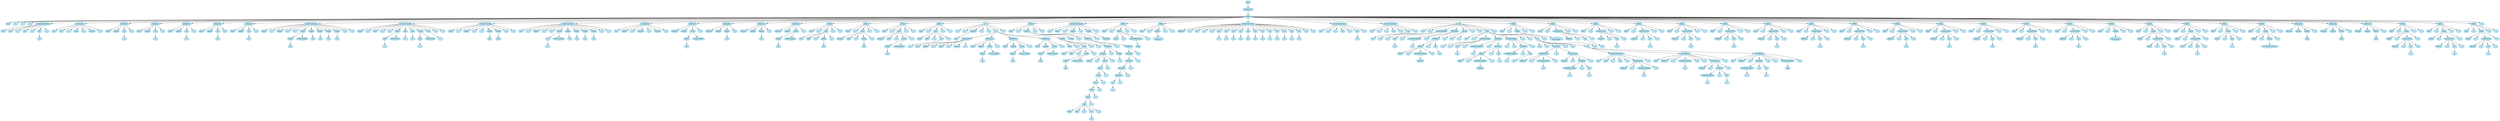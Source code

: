 digraph arbolAST{
node [shape=oval, style=filled, color=lightblue2, fontname=Helvetica, fontsize=10];
edge [fontname=Helvetica, fontsize=10];
n0[label="INICIO"];
n1[label="INSTRUCCIONES"];
n0 -> n1;
n2[label="METODO"];
n1 -> n2;
n3[label="main"];
n2 -> n3;
n4[label="("];
n2 -> n4;
n5[label=")"];
n2 -> n5;
n6[label="{"];
n2 -> n6;
n7[label="DECLARACION_VARIABLES"];
n2 -> n7;
n8[label="const"];
n7 -> n8;
n9[label="num"];
n7 -> n9;
n10[label=":"];
n7 -> n10;
n11[label="INT"];
n7 -> n11;
n12[label="="];
n7 -> n12;
n13[label="INT"];
n7 -> n13;
n14[label="0"];
n13 -> n14;
n15[label=";"];
n7 -> n15;
n16[label="DECLARA_LISTA"];
n2 -> n16;
n17[label="List<"];
n16 -> n17;
n18[label="INT"];
n16 -> n18;
n19[label=">"];
n16 -> n19;
n20[label="milista"];
n16 -> n20;
n21[label="="];
n16 -> n21;
n22[label="new List()"];
n16 -> n22;
n23[label=";"];
n16 -> n23;
n24[label="APPEND_LISTA"];
n2 -> n24;
n25[label="milista"];
n24 -> n25;
n26[label=".append("];
n24 -> n26;
n27[label="INT"];
n24 -> n27;
n28[label="1"];
n27 -> n28;
n29[label=");"];
n24 -> n29;
n30[label="APPEND_LISTA"];
n2 -> n30;
n31[label="milista"];
n30 -> n31;
n32[label=".append("];
n30 -> n32;
n33[label="INT"];
n30 -> n33;
n34[label="2"];
n33 -> n34;
n35[label=");"];
n30 -> n35;
n36[label="APPEND_LISTA"];
n2 -> n36;
n37[label="milista"];
n36 -> n37;
n38[label=".append("];
n36 -> n38;
n39[label="INT"];
n36 -> n39;
n40[label="1"];
n39 -> n40;
n41[label=");"];
n36 -> n41;
n42[label="APPEND_LISTA"];
n2 -> n42;
n43[label="milista"];
n42 -> n43;
n44[label=".append("];
n42 -> n44;
n45[label="INT"];
n42 -> n45;
n46[label="5"];
n45 -> n46;
n47[label=");"];
n42 -> n47;
n48[label="APPEND_LISTA"];
n2 -> n48;
n49[label="milista"];
n48 -> n49;
n50[label=".append("];
n48 -> n50;
n51[label="INT"];
n48 -> n51;
n52[label="4"];
n51 -> n52;
n53[label=");"];
n48 -> n53;
n54[label="Declaracion de Arreglos"];
n2 -> n54;
n55[label="vector3"];
n54 -> n55;
n56[label=":"];
n54 -> n56;
n57[label="DOUBLE"];
n54 -> n57;
n58[label="="];
n54 -> n58;
n59[label="["];
n54 -> n59;
n60[label="CASTEO"];
n54 -> n60;
n61[label="DOUBLE"];
n60 -> n61;
n62[label="1.0"];
n61 -> n62;
n63[label="CASTEO A DOUBLE"];
n60 -> n63;
n64[label="DOUBLE"];
n54 -> n64;
n65[label="2.0"];
n64 -> n65;
n66[label="DOUBLE"];
n54 -> n66;
n67[label="3.4"];
n66 -> n67;
n68[label="DOUBLE"];
n54 -> n68;
n69[label="4.5"];
n68 -> n69;
n70[label="DOUBLE"];
n54 -> n70;
n71[label="5.2"];
n70 -> n71;
n72[label="]"];
n54 -> n72;
n73[label=";"];
n54 -> n73;
n74[label="Declaracion de Arreglos"];
n2 -> n74;
n75[label="vector4"];
n74 -> n75;
n76[label=":"];
n74 -> n76;
n77[label="CHAR"];
n74 -> n77;
n78[label="="];
n74 -> n78;
n79[label="["];
n74 -> n79;
n80[label="CASTEO"];
n74 -> n80;
n81[label="CHAR"];
n80 -> n81;
n82[label="a"];
n81 -> n82;
n83[label="CASTEO A CHAR"];
n80 -> n83;
n84[label="CHAR"];
n74 -> n84;
n85[label="2"];
n84 -> n85;
n86[label="CHAR"];
n74 -> n86;
n87[label="b"];
n86 -> n87;
n88[label="CASTEO"];
n74 -> n88;
n89[label="CHAR"];
n88 -> n89;
n90[label="
"];
n89 -> n90;
n91[label="CASTEO A CHAR"];
n88 -> n91;
n92[label="CHAR"];
n74 -> n92;
n93[label="\n"];
n92 -> n93;
n94[label="]"];
n74 -> n94;
n95[label=";"];
n74 -> n95;
n96[label="Declaracion de Arreglos"];
n2 -> n96;
n97[label="vector1"];
n96 -> n97;
n98[label=":"];
n96 -> n98;
n99[label="CADENA"];
n96 -> n99;
n100[label="="];
n96 -> n100;
n101[label="["];
n96 -> n101;
n102[label="CADENA"];
n96 -> n102;
n103[label="Hola"];
n102 -> n103;
n104[label="CADENA"];
n96 -> n104;
n105[label="Mundo"];
n104 -> n105;
n106[label="]"];
n96 -> n106;
n107[label=";"];
n96 -> n107;
n108[label="Declaracion de Arreglos"];
n2 -> n108;
n109[label="num"];
n108 -> n109;
n110[label=":"];
n108 -> n110;
n111[label="DOUBLE"];
n108 -> n111;
n112[label="="];
n108 -> n112;
n113[label="["];
n108 -> n113;
n114[label="CASTEO"];
n108 -> n114;
n115[label="INT"];
n114 -> n115;
n116[label="1"];
n115 -> n116;
n117[label="CASTEO A DOUBLE"];
n114 -> n117;
n118[label="DOUBLE"];
n108 -> n118;
n119[label="2.0"];
n118 -> n119;
n120[label="DOUBLE"];
n108 -> n120;
n121[label="3.5"];
n120 -> n121;
n122[label="DOUBLE"];
n108 -> n122;
n123[label="4.5"];
n122 -> n123;
n124[label="DOUBLE"];
n108 -> n124;
n125[label="5.2"];
n124 -> n125;
n126[label="]"];
n108 -> n126;
n127[label=";"];
n108 -> n127;
n128[label="DECLARA_LISTA"];
n2 -> n128;
n129[label="List<"];
n128 -> n129;
n130[label="DOUBLE"];
n128 -> n130;
n131[label=">"];
n128 -> n131;
n132[label="decimales"];
n128 -> n132;
n133[label="="];
n128 -> n133;
n134[label="new List()"];
n128 -> n134;
n135[label=";"];
n128 -> n135;
n136[label="APPEND_LISTA"];
n2 -> n136;
n137[label="decimales"];
n136 -> n137;
n138[label=".append("];
n136 -> n138;
n139[label="CASTEO"];
n136 -> n139;
n140[label="DOUBLE"];
n139 -> n140;
n141[label="1.0"];
n140 -> n141;
n142[label="CASTEO A DOUBLE"];
n139 -> n142;
n143[label=");"];
n136 -> n143;
n144[label="APPEND_LISTA"];
n2 -> n144;
n145[label="decimales"];
n144 -> n145;
n146[label=".append("];
n144 -> n146;
n147[label="DOUBLE"];
n144 -> n147;
n148[label="2.5"];
n147 -> n148;
n149[label=");"];
n144 -> n149;
n150[label="APPEND_LISTA"];
n2 -> n150;
n151[label="decimales"];
n150 -> n151;
n152[label=".append("];
n150 -> n152;
n153[label="DOUBLE"];
n150 -> n153;
n154[label="6.5"];
n153 -> n154;
n155[label=");"];
n150 -> n155;
n156[label="APPEND_LISTA"];
n2 -> n156;
n157[label="decimales"];
n156 -> n157;
n158[label=".append("];
n156 -> n158;
n159[label="CASTEO"];
n156 -> n159;
n160[label="DOUBLE"];
n159 -> n160;
n161[label="4.0"];
n160 -> n161;
n162[label="CASTEO A DOUBLE"];
n159 -> n162;
n163[label=");"];
n156 -> n163;
n164[label="PRINTLN"];
n2 -> n164;
n165[label="Println"];
n164 -> n165;
n166[label="("];
n164 -> n166;
n167[label="FIND"];
n164 -> n167;
n168[label="num"];
n167 -> n168;
n169[label=".FIND"];
n167 -> n169;
n170[label="("];
n167 -> n170;
n171[label="DOUBLE"];
n167 -> n171;
n172[label="1.6"];
n171 -> n172;
n173[label=")"];
n167 -> n173;
n174[label=")"];
n164 -> n174;
n175[label=";"];
n164 -> n175;
n176[label="PRINTLN"];
n2 -> n176;
n177[label="Println"];
n176 -> n177;
n178[label="("];
n176 -> n178;
n179[label="FIND"];
n176 -> n179;
n180[label="decimales"];
n179 -> n180;
n181[label=".FIND"];
n179 -> n181;
n182[label="("];
n179 -> n182;
n183[label="DOUBLE"];
n179 -> n183;
n184[label="6.5"];
n183 -> n184;
n185[label=")"];
n179 -> n185;
n186[label=")"];
n176 -> n186;
n187[label=";"];
n176 -> n187;
n188[label="PRINTLN"];
n2 -> n188;
n189[label="Println"];
n188 -> n189;
n190[label="("];
n188 -> n190;
n191[label="FIND"];
n188 -> n191;
n192[label="decimales"];
n191 -> n192;
n193[label=".FIND"];
n191 -> n193;
n194[label="("];
n191 -> n194;
n195[label="CASTEO"];
n191 -> n195;
n196[label="DOUBLE"];
n195 -> n196;
n197[label="4.0"];
n196 -> n197;
n198[label="CASTEO A DOUBLE"];
n195 -> n198;
n199[label=")"];
n191 -> n199;
n200[label=")"];
n188 -> n200;
n201[label=";"];
n188 -> n201;
n202[label="PRINTLN"];
n2 -> n202;
n203[label="Println"];
n202 -> n203;
n204[label="("];
n202 -> n204;
n205[label="FIND"];
n202 -> n205;
n206[label="milista"];
n205 -> n206;
n207[label=".FIND"];
n205 -> n207;
n208[label="("];
n205 -> n208;
n209[label="INT"];
n205 -> n209;
n210[label="5"];
n209 -> n210;
n211[label=")"];
n205 -> n211;
n212[label=")"];
n202 -> n212;
n213[label=";"];
n202 -> n213;
n214[label="IF"];
n2 -> n214;
n215[label="if"];
n214 -> n215;
n216[label="("];
n214 -> n216;
n217[label="BOOLEAN"];
n214 -> n217;
n218[label="true"];
n217 -> n218;
n219[label=")"];
n214 -> n219;
n220[label="{"];
n214 -> n220;
n221[label="IF"];
n214 -> n221;
n222[label="DECLARA_LISTA"];
n221 -> n222;
n223[label="List<"];
n222 -> n223;
n224[label="DOUBLE"];
n222 -> n224;
n225[label=">"];
n222 -> n225;
n226[label="milista"];
n222 -> n226;
n227[label="="];
n222 -> n227;
n228[label="new List()"];
n222 -> n228;
n229[label=";"];
n222 -> n229;
n230[label="APPEND_LISTA"];
n221 -> n230;
n231[label="milista"];
n230 -> n231;
n232[label=".append("];
n230 -> n232;
n233[label="CASTEO"];
n230 -> n233;
n234[label="DOUBLE"];
n233 -> n234;
n235[label="1.0"];
n234 -> n235;
n236[label="CASTEO A DOUBLE"];
n233 -> n236;
n237[label=");"];
n230 -> n237;
n238[label="APPEND_LISTA"];
n221 -> n238;
n239[label="milista"];
n238 -> n239;
n240[label=".append("];
n238 -> n240;
n241[label="CASTEO"];
n238 -> n241;
n242[label="DOUBLE"];
n241 -> n242;
n243[label="2.0"];
n242 -> n243;
n244[label="CASTEO A DOUBLE"];
n241 -> n244;
n245[label=");"];
n238 -> n245;
n246[label="APPEND_LISTA"];
n221 -> n246;
n247[label="milista"];
n246 -> n247;
n248[label=".append("];
n246 -> n248;
n249[label="CASTEO"];
n246 -> n249;
n250[label="DOUBLE"];
n249 -> n250;
n251[label="10.0"];
n250 -> n251;
n252[label="CASTEO A DOUBLE"];
n249 -> n252;
n253[label=");"];
n246 -> n253;
n254[label="PRINTLN"];
n221 -> n254;
n255[label="Println"];
n254 -> n255;
n256[label="("];
n254 -> n256;
n257[label="FIND"];
n254 -> n257;
n258[label="milista"];
n257 -> n258;
n259[label=".FIND"];
n257 -> n259;
n260[label="("];
n257 -> n260;
n261[label="CASTEO"];
n257 -> n261;
n262[label="DOUBLE"];
n261 -> n262;
n263[label="92.0"];
n262 -> n263;
n264[label="CASTEO A DOUBLE"];
n261 -> n264;
n265[label=")"];
n257 -> n265;
n266[label=")"];
n254 -> n266;
n267[label=";"];
n254 -> n267;
n268[label="}"];
n214 -> n268;
n269[label="PRINTLN"];
n2 -> n269;
n270[label="Println"];
n269 -> n270;
n271[label="("];
n269 -> n271;
n272[label="TOSTRING"];
n269 -> n272;
n273[label=".toString"];
n272 -> n273;
n274[label="("];
n272 -> n274;
n275[label="ARITMETICA"];
n272 -> n275;
n276[label="ARITMETICA"];
n275 -> n276;
n277[label="TOSTRING"];
n276 -> n277;
n278[label=".toString"];
n277 -> n278;
n279[label="("];
n277 -> n279;
n280[label="LOGICO"];
n277 -> n280;
n281[label="LOGICO"];
n280 -> n281;
n282[label="LOGICO"];
n281 -> n282;
n283[label="LOGICO"];
n282 -> n283;
n284[label="LOGICO"];
n283 -> n284;
n285[label="LOGICO"];
n284 -> n285;
n286[label="FIND"];
n285 -> n286;
n287[label="milista"];
n286 -> n287;
n288[label=".FIND"];
n286 -> n288;
n289[label="("];
n286 -> n289;
n290[label="INT"];
n286 -> n290;
n291[label="5"];
n290 -> n291;
n292[label=")"];
n286 -> n292;
n293[label="!"];
n285 -> n293;
n294[label="!"];
n284 -> n294;
n295[label="!"];
n283 -> n295;
n296[label="!"];
n282 -> n296;
n297[label="!"];
n281 -> n297;
n298[label="!"];
n280 -> n298;
n299[label=")"];
n277 -> n299;
n300[label="+"];
n276 -> n300;
n301[label="CADENA"];
n276 -> n301;
n302[label=" "];
n301 -> n302;
n303[label="+"];
n275 -> n303;
n304[label="ARITMETICA"];
n275 -> n304;
n305[label="ARITMETICA"];
n304 -> n305;
n306[label="ARITMETICA"];
n305 -> n306;
n307[label="ARITMETICA"];
n306 -> n307;
n308[label="ARITMETICA"];
n307 -> n308;
n309[label="INT"];
n308 -> n309;
n310[label="1"];
n309 -> n310;
n311[label="-"];
n308 -> n311;
n312[label="-"];
n307 -> n312;
n313[label="-"];
n306 -> n313;
n314[label="-"];
n305 -> n314;
n315[label="-"];
n304 -> n315;
n316[label=")"];
n272 -> n316;
n317[label=")"];
n269 -> n317;
n318[label=";"];
n269 -> n318;
n319[label="DECLARACION_VARIABLES"];
n2 -> n319;
n320[label="var"];
n319 -> n320;
n321[label="prueba"];
n319 -> n321;
n322[label=":"];
n319 -> n322;
n323[label="CADENA"];
n319 -> n323;
n324[label="="];
n319 -> n324;
n325[label="CADENA"];
n319 -> n325;
n326[label="Hola Mundo"];
n325 -> n326;
n327[label=";"];
n319 -> n327;
n328[label="PRINTLN"];
n2 -> n328;
n329[label="Println"];
n328 -> n329;
n330[label="("];
n328 -> n330;
n331[label="LENGTH"];
n328 -> n331;
n332[label="LENGTH"];
n331 -> n332;
n333[label="("];
n331 -> n333;
n334[label="RECUPERAR_VARIABLE"];
n331 -> n334;
n335[label="prueba"];
n334 -> n335;
n336[label=")"];
n331 -> n336;
n337[label=")"];
n328 -> n337;
n338[label=";"];
n328 -> n338;
n339[label="PRINTLN"];
n2 -> n339;
n340[label="Println"];
n339 -> n340;
n341[label="("];
n339 -> n341;
n342[label="CADENA"];
n339 -> n342;
n343[label="\n Bubble Sort \n"];
n342 -> n343;
n344[label=")"];
n339 -> n344;
n345[label=";"];
n339 -> n345;
n346[label="Declaracion de Arreglos"];
n2 -> n346;
n347[label="bubblesort"];
n346 -> n347;
n348[label=":"];
n346 -> n348;
n349[label="INT"];
n346 -> n349;
n350[label="="];
n346 -> n350;
n351[label="["];
n346 -> n351;
n352[label="INT"];
n346 -> n352;
n353[label="7"];
n352 -> n353;
n354[label="INT"];
n346 -> n354;
n355[label="2"];
n354 -> n355;
n356[label="INT"];
n346 -> n356;
n357[label="5"];
n356 -> n357;
n358[label="INT"];
n346 -> n358;
n359[label="8"];
n358 -> n359;
n360[label="INT"];
n346 -> n360;
n361[label="10"];
n360 -> n361;
n362[label="INT"];
n346 -> n362;
n363[label="15"];
n362 -> n363;
n364[label="INT"];
n346 -> n364;
n365[label="1"];
n364 -> n365;
n366[label="INT"];
n346 -> n366;
n367[label="4"];
n366 -> n367;
n368[label="INT"];
n346 -> n368;
n369[label="3"];
n368 -> n369;
n370[label="INT"];
n346 -> n370;
n371[label="5"];
n370 -> n371;
n372[label="INT"];
n346 -> n372;
n373[label="3"];
n372 -> n373;
n374[label="INT"];
n346 -> n374;
n375[label="14"];
n374 -> n375;
n376[label="]"];
n346 -> n376;
n377[label=";"];
n346 -> n377;
n378[label="DECLARACION_VARIABLES"];
n2 -> n378;
n379[label="var"];
n378 -> n379;
n380[label="i"];
n378 -> n380;
n381[label=":"];
n378 -> n381;
n382[label="INT"];
n378 -> n382;
n383[label="="];
n378 -> n383;
n384[label="INT"];
n378 -> n384;
n385[label="0"];
n384 -> n385;
n386[label=";"];
n378 -> n386;
n387[label="DECLARACION_VARIABLES"];
n2 -> n387;
n388[label="var"];
n387 -> n388;
n389[label="j"];
n387 -> n389;
n390[label=":"];
n387 -> n390;
n391[label="INT"];
n387 -> n391;
n392[label="="];
n387 -> n392;
n393[label="INT"];
n387 -> n393;
n394[label="11"];
n393 -> n394;
n395[label=";"];
n387 -> n395;
n396[label="FOR"];
n2 -> n396;
n397[label="for"];
n396 -> n397;
n398[label="("];
n396 -> n398;
n399[label="ASIGNAR_VARIABLE"];
n396 -> n399;
n400[label="i"];
n399 -> n400;
n401[label="="];
n399 -> n401;
n402[label="INT"];
n399 -> n402;
n403[label="0"];
n402 -> n403;
n404[label=";"];
n399 -> n404;
n405[label="RELACIONAL"];
n396 -> n405;
n406[label="RECUPERAR_VARIABLE"];
n405 -> n406;
n407[label="i"];
n406 -> n407;
n408[label="<"];
n405 -> n408;
n409[label="ARITMETICA"];
n405 -> n409;
n410[label="LENGTH"];
n409 -> n410;
n411[label="LENGTH"];
n410 -> n411;
n412[label="("];
n410 -> n412;
n413[label="RECUPERAR_VARIABLE"];
n410 -> n413;
n414[label="bubblesort"];
n413 -> n414;
n415[label=")"];
n410 -> n415;
n416[label="-"];
n409 -> n416;
n417[label="INT"];
n409 -> n417;
n418[label="1"];
n417 -> n418;
n419[label="INC_DEC"];
n396 -> n419;
n420[label="i"];
n419 -> n420;
n421[label="++"];
n419 -> n421;
n422[label=";"];
n419 -> n422;
n423[label=")"];
n396 -> n423;
n424[label="{"];
n396 -> n424;
n425[label="FOR"];
n396 -> n425;
n426[label="for"];
n425 -> n426;
n427[label="("];
n425 -> n427;
n428[label="ASIGNAR_VARIABLE"];
n425 -> n428;
n429[label="j"];
n428 -> n429;
n430[label="="];
n428 -> n430;
n431[label="INT"];
n428 -> n431;
n432[label="0"];
n431 -> n432;
n433[label=";"];
n428 -> n433;
n434[label="RELACIONAL"];
n425 -> n434;
n435[label="RECUPERAR_VARIABLE"];
n434 -> n435;
n436[label="j"];
n435 -> n436;
n437[label="<"];
n434 -> n437;
n438[label="ARITMETICA"];
n434 -> n438;
n439[label="LENGTH"];
n438 -> n439;
n440[label="LENGTH"];
n439 -> n440;
n441[label="("];
n439 -> n441;
n442[label="RECUPERAR_VARIABLE"];
n439 -> n442;
n443[label="bubblesort"];
n442 -> n443;
n444[label=")"];
n439 -> n444;
n445[label="-"];
n438 -> n445;
n446[label="INT"];
n438 -> n446;
n447[label="1"];
n446 -> n447;
n448[label="ASIGNAR_VARIABLE"];
n425 -> n448;
n449[label="j"];
n448 -> n449;
n450[label="="];
n448 -> n450;
n451[label="ARITMETICA"];
n448 -> n451;
n452[label="RECUPERAR_VARIABLE"];
n451 -> n452;
n453[label="j"];
n452 -> n453;
n454[label="+"];
n451 -> n454;
n455[label="INT"];
n451 -> n455;
n456[label="1"];
n455 -> n456;
n457[label=";"];
n448 -> n457;
n458[label=")"];
n425 -> n458;
n459[label="{"];
n425 -> n459;
n460[label="IF"];
n425 -> n460;
n461[label="if"];
n460 -> n461;
n462[label="("];
n460 -> n462;
n463[label="RELACIONAL"];
n460 -> n463;
n464[label="ACCESO_VECTOR"];
n463 -> n464;
n465[label="bubblesort"];
n464 -> n465;
n466[label="["];
n464 -> n466;
n467[label="RECUPERAR_VARIABLE"];
n464 -> n467;
n468[label="j"];
n467 -> n468;
n469[label="]"];
n464 -> n469;
n470[label=">"];
n463 -> n470;
n471[label="ACCESO_VECTOR"];
n463 -> n471;
n472[label="bubblesort"];
n471 -> n472;
n473[label="["];
n471 -> n473;
n474[label="ARITMETICA"];
n471 -> n474;
n475[label="RECUPERAR_VARIABLE"];
n474 -> n475;
n476[label="j"];
n475 -> n476;
n477[label="+"];
n474 -> n477;
n478[label="INT"];
n474 -> n478;
n479[label="1"];
n478 -> n479;
n480[label="]"];
n471 -> n480;
n481[label=")"];
n460 -> n481;
n482[label="{"];
n460 -> n482;
n483[label="IF"];
n460 -> n483;
n484[label="DECLARACION_VARIABLES"];
n483 -> n484;
n485[label="var"];
n484 -> n485;
n486[label="temp"];
n484 -> n486;
n487[label=":"];
n484 -> n487;
n488[label="INT"];
n484 -> n488;
n489[label="="];
n484 -> n489;
n490[label="ACCESO_VECTOR"];
n484 -> n490;
n491[label="bubblesort"];
n490 -> n491;
n492[label="["];
n490 -> n492;
n493[label="RECUPERAR_VARIABLE"];
n490 -> n493;
n494[label="j"];
n493 -> n494;
n495[label="]"];
n490 -> n495;
n496[label=";"];
n484 -> n496;
n497[label="ASIG_ARREGLOS"];
n483 -> n497;
n498[label="ASIG"];
n497 -> n498;
n499[label="bubblesort"];
n497 -> n499;
n500[label="["];
n497 -> n500;
n501[label="RECUPERAR_VARIABLE"];
n497 -> n501;
n502[label="j"];
n501 -> n502;
n503[label="]"];
n497 -> n503;
n504[label="="];
n497 -> n504;
n505[label="ACCESO_VECTOR"];
n497 -> n505;
n506[label="bubblesort"];
n505 -> n506;
n507[label="["];
n505 -> n507;
n508[label="ARITMETICA"];
n505 -> n508;
n509[label="RECUPERAR_VARIABLE"];
n508 -> n509;
n510[label="j"];
n509 -> n510;
n511[label="+"];
n508 -> n511;
n512[label="INT"];
n508 -> n512;
n513[label="1"];
n512 -> n513;
n514[label="]"];
n505 -> n514;
n515[label=";"];
n497 -> n515;
n516[label="ASIG_ARREGLOS"];
n483 -> n516;
n517[label="ASIG"];
n516 -> n517;
n518[label="bubblesort"];
n516 -> n518;
n519[label="["];
n516 -> n519;
n520[label="ARITMETICA"];
n516 -> n520;
n521[label="RECUPERAR_VARIABLE"];
n520 -> n521;
n522[label="j"];
n521 -> n522;
n523[label="+"];
n520 -> n523;
n524[label="INT"];
n520 -> n524;
n525[label="1"];
n524 -> n525;
n526[label="]"];
n516 -> n526;
n527[label="="];
n516 -> n527;
n528[label="RECUPERAR_VARIABLE"];
n516 -> n528;
n529[label="temp"];
n528 -> n529;
n530[label=";"];
n516 -> n530;
n531[label="}"];
n460 -> n531;
n532[label="}"];
n425 -> n532;
n533[label="}"];
n396 -> n533;
n534[label="PRINTLN"];
n2 -> n534;
n535[label="Println"];
n534 -> n535;
n536[label="("];
n534 -> n536;
n537[label="CADENA"];
n534 -> n537;
n538[label="\nVector ordenado:"];
n537 -> n538;
n539[label=")"];
n534 -> n539;
n540[label=";"];
n534 -> n540;
n541[label="PRINTLN"];
n2 -> n541;
n542[label="Println"];
n541 -> n542;
n543[label="("];
n541 -> n543;
n544[label="ACCESO_VECTOR"];
n541 -> n544;
n545[label="bubblesort"];
n544 -> n545;
n546[label="["];
n544 -> n546;
n547[label="INT"];
n544 -> n547;
n548[label="0"];
n547 -> n548;
n549[label="]"];
n544 -> n549;
n550[label=")"];
n541 -> n550;
n551[label=";"];
n541 -> n551;
n552[label="PRINTLN"];
n2 -> n552;
n553[label="Println"];
n552 -> n553;
n554[label="("];
n552 -> n554;
n555[label="ACCESO_VECTOR"];
n552 -> n555;
n556[label="bubblesort"];
n555 -> n556;
n557[label="["];
n555 -> n557;
n558[label="INT"];
n555 -> n558;
n559[label="1"];
n558 -> n559;
n560[label="]"];
n555 -> n560;
n561[label=")"];
n552 -> n561;
n562[label=";"];
n552 -> n562;
n563[label="PRINTLN"];
n2 -> n563;
n564[label="Println"];
n563 -> n564;
n565[label="("];
n563 -> n565;
n566[label="ACCESO_VECTOR"];
n563 -> n566;
n567[label="bubblesort"];
n566 -> n567;
n568[label="["];
n566 -> n568;
n569[label="INT"];
n566 -> n569;
n570[label="2"];
n569 -> n570;
n571[label="]"];
n566 -> n571;
n572[label=")"];
n563 -> n572;
n573[label=";"];
n563 -> n573;
n574[label="PRINTLN"];
n2 -> n574;
n575[label="Println"];
n574 -> n575;
n576[label="("];
n574 -> n576;
n577[label="ACCESO_VECTOR"];
n574 -> n577;
n578[label="bubblesort"];
n577 -> n578;
n579[label="["];
n577 -> n579;
n580[label="INT"];
n577 -> n580;
n581[label="3"];
n580 -> n581;
n582[label="]"];
n577 -> n582;
n583[label=")"];
n574 -> n583;
n584[label=";"];
n574 -> n584;
n585[label="PRINTLN"];
n2 -> n585;
n586[label="Println"];
n585 -> n586;
n587[label="("];
n585 -> n587;
n588[label="ACCESO_VECTOR"];
n585 -> n588;
n589[label="bubblesort"];
n588 -> n589;
n590[label="["];
n588 -> n590;
n591[label="INT"];
n588 -> n591;
n592[label="4"];
n591 -> n592;
n593[label="]"];
n588 -> n593;
n594[label=")"];
n585 -> n594;
n595[label=";"];
n585 -> n595;
n596[label="PRINTLN"];
n2 -> n596;
n597[label="Println"];
n596 -> n597;
n598[label="("];
n596 -> n598;
n599[label="ACCESO_VECTOR"];
n596 -> n599;
n600[label="bubblesort"];
n599 -> n600;
n601[label="["];
n599 -> n601;
n602[label="INT"];
n599 -> n602;
n603[label="5"];
n602 -> n603;
n604[label="]"];
n599 -> n604;
n605[label=")"];
n596 -> n605;
n606[label=";"];
n596 -> n606;
n607[label="PRINTLN"];
n2 -> n607;
n608[label="Println"];
n607 -> n608;
n609[label="("];
n607 -> n609;
n610[label="ACCESO_VECTOR"];
n607 -> n610;
n611[label="bubblesort"];
n610 -> n611;
n612[label="["];
n610 -> n612;
n613[label="INT"];
n610 -> n613;
n614[label="6"];
n613 -> n614;
n615[label="]"];
n610 -> n615;
n616[label=")"];
n607 -> n616;
n617[label=";"];
n607 -> n617;
n618[label="PRINTLN"];
n2 -> n618;
n619[label="Println"];
n618 -> n619;
n620[label="("];
n618 -> n620;
n621[label="ACCESO_VECTOR"];
n618 -> n621;
n622[label="bubblesort"];
n621 -> n622;
n623[label="["];
n621 -> n623;
n624[label="INT"];
n621 -> n624;
n625[label="7"];
n624 -> n625;
n626[label="]"];
n621 -> n626;
n627[label=")"];
n618 -> n627;
n628[label=";"];
n618 -> n628;
n629[label="PRINTLN"];
n2 -> n629;
n630[label="Println"];
n629 -> n630;
n631[label="("];
n629 -> n631;
n632[label="ACCESO_VECTOR"];
n629 -> n632;
n633[label="bubblesort"];
n632 -> n633;
n634[label="["];
n632 -> n634;
n635[label="INT"];
n632 -> n635;
n636[label="8"];
n635 -> n636;
n637[label="]"];
n632 -> n637;
n638[label=")"];
n629 -> n638;
n639[label=";"];
n629 -> n639;
n640[label="PRINTLN"];
n2 -> n640;
n641[label="Println"];
n640 -> n641;
n642[label="("];
n640 -> n642;
n643[label="ACCESO_VECTOR"];
n640 -> n643;
n644[label="bubblesort"];
n643 -> n644;
n645[label="["];
n643 -> n645;
n646[label="INT"];
n643 -> n646;
n647[label="9"];
n646 -> n647;
n648[label="]"];
n643 -> n648;
n649[label=")"];
n640 -> n649;
n650[label=";"];
n640 -> n650;
n651[label="PRINTLN"];
n2 -> n651;
n652[label="Println"];
n651 -> n652;
n653[label="("];
n651 -> n653;
n654[label="ACCESO_VECTOR"];
n651 -> n654;
n655[label="bubblesort"];
n654 -> n655;
n656[label="["];
n654 -> n656;
n657[label="INT"];
n654 -> n657;
n658[label="10"];
n657 -> n658;
n659[label="]"];
n654 -> n659;
n660[label=")"];
n651 -> n660;
n661[label=";"];
n651 -> n661;
n662[label="PRINTLN"];
n2 -> n662;
n663[label="Println"];
n662 -> n663;
n664[label="("];
n662 -> n664;
n665[label="ACCESO_VECTOR"];
n662 -> n665;
n666[label="bubblesort"];
n665 -> n666;
n667[label="["];
n665 -> n667;
n668[label="INT"];
n665 -> n668;
n669[label="11"];
n668 -> n669;
n670[label="]"];
n665 -> n670;
n671[label=")"];
n662 -> n671;
n672[label=";"];
n662 -> n672;
n673[label="PRINTLN"];
n2 -> n673;
n674[label="Println"];
n673 -> n674;
n675[label="("];
n673 -> n675;
n676[label="ACCESO_VECTOR"];
n673 -> n676;
n677[label="bubblesort"];
n676 -> n677;
n678[label="["];
n676 -> n678;
n679[label="INT"];
n676 -> n679;
n680[label="12"];
n679 -> n680;
n681[label="]"];
n676 -> n681;
n682[label=")"];
n673 -> n682;
n683[label=";"];
n673 -> n683;
n684[label="PRINTLN"];
n2 -> n684;
n685[label="Println"];
n684 -> n685;
n686[label="("];
n684 -> n686;
n687[label="CADENA"];
n684 -> n687;
n688[label="\nFuncion Round:"];
n687 -> n688;
n689[label=")"];
n684 -> n689;
n690[label=";"];
n684 -> n690;
n691[label="PRINTLN"];
n2 -> n691;
n692[label="Println"];
n691 -> n692;
n693[label="("];
n691 -> n693;
n694[label="ROUND"];
n691 -> n694;
n695[label="ROUND"];
n694 -> n695;
n696[label="("];
n694 -> n696;
n697[label="ACCESO_VECTOR"];
n694 -> n697;
n698[label="vector3"];
n697 -> n698;
n699[label="["];
n697 -> n699;
n700[label="INT"];
n697 -> n700;
n701[label="2"];
n700 -> n701;
n702[label="]"];
n697 -> n702;
n703[label=")"];
n694 -> n703;
n704[label=")"];
n691 -> n704;
n705[label=";"];
n691 -> n705;
n706[label="PRINTLN"];
n2 -> n706;
n707[label="Println"];
n706 -> n707;
n708[label="("];
n706 -> n708;
n709[label="ROUND"];
n706 -> n709;
n710[label="ROUND"];
n709 -> n710;
n711[label="("];
n709 -> n711;
n712[label="ACCESO_VECTOR"];
n709 -> n712;
n713[label="vector3"];
n712 -> n713;
n714[label="["];
n712 -> n714;
n715[label="INT"];
n712 -> n715;
n716[label="3"];
n715 -> n716;
n717[label="]"];
n712 -> n717;
n718[label=")"];
n709 -> n718;
n719[label=")"];
n706 -> n719;
n720[label=";"];
n706 -> n720;
n721[label="PRINTLN"];
n2 -> n721;
n722[label="Println"];
n721 -> n722;
n723[label="("];
n721 -> n723;
n724[label="ROUND"];
n721 -> n724;
n725[label="ROUND"];
n724 -> n725;
n726[label="("];
n724 -> n726;
n727[label="CHAR"];
n724 -> n727;
n728[label="\n"];
n727 -> n728;
n729[label=")"];
n724 -> n729;
n730[label=")"];
n721 -> n730;
n731[label=";"];
n721 -> n731;
n732[label="PRINTLN"];
n2 -> n732;
n733[label="Println"];
n732 -> n733;
n734[label="("];
n732 -> n734;
n735[label="ROUND"];
n732 -> n735;
n736[label="ROUND"];
n735 -> n736;
n737[label="("];
n735 -> n737;
n738[label="CADENA"];
n735 -> n738;
n739[label="Otro error, como tu vida. xD"];
n738 -> n739;
n740[label=")"];
n735 -> n740;
n741[label=")"];
n732 -> n741;
n742[label=";"];
n732 -> n742;
n743[label="APPEND_LISTA"];
n2 -> n743;
n744[label="decimales"];
n743 -> n744;
n745[label=".append("];
n743 -> n745;
n746[label="DOUBLE"];
n743 -> n746;
n747[label="10.49"];
n746 -> n747;
n748[label=");"];
n743 -> n748;
n749[label="APPEND_LISTA"];
n2 -> n749;
n750[label="decimales"];
n749 -> n750;
n751[label=".append("];
n749 -> n751;
n752[label="DOUBLE"];
n749 -> n752;
n753[label="10.50"];
n752 -> n753;
n754[label=");"];
n749 -> n754;
n755[label="APPEND_LISTA"];
n2 -> n755;
n756[label="decimales"];
n755 -> n756;
n757[label=".append("];
n755 -> n757;
n758[label="DOUBLE"];
n755 -> n758;
n759[label="10.51"];
n758 -> n759;
n760[label=");"];
n755 -> n760;
n761[label="PRINTLN"];
n2 -> n761;
n762[label="Println"];
n761 -> n762;
n763[label="("];
n761 -> n763;
n764[label="ROUND"];
n761 -> n764;
n765[label="ROUND"];
n764 -> n765;
n766[label="("];
n764 -> n766;
n767[label="ACCESO_VECTOR"];
n764 -> n767;
n768[label="decimales"];
n767 -> n768;
n769[label="["];
n767 -> n769;
n770[label="INT"];
n767 -> n770;
n771[label="3"];
n770 -> n771;
n772[label="]"];
n767 -> n772;
n773[label=")"];
n764 -> n773;
n774[label=")"];
n761 -> n774;
n775[label=";"];
n761 -> n775;
n776[label="PRINTLN"];
n2 -> n776;
n777[label="Println"];
n776 -> n777;
n778[label="("];
n776 -> n778;
n779[label="ROUND"];
n776 -> n779;
n780[label="ROUND"];
n779 -> n780;
n781[label="("];
n779 -> n781;
n782[label="ACCESO_VECTOR"];
n779 -> n782;
n783[label="decimales"];
n782 -> n783;
n784[label="["];
n782 -> n784;
n785[label="INT"];
n782 -> n785;
n786[label="4"];
n785 -> n786;
n787[label="]"];
n782 -> n787;
n788[label=")"];
n779 -> n788;
n789[label=")"];
n776 -> n789;
n790[label=";"];
n776 -> n790;
n791[label="PRINTLN"];
n2 -> n791;
n792[label="Println"];
n791 -> n792;
n793[label="("];
n791 -> n793;
n794[label="ROUND"];
n791 -> n794;
n795[label="ROUND"];
n794 -> n795;
n796[label="("];
n794 -> n796;
n797[label="ACCESO_VECTOR"];
n794 -> n797;
n798[label="decimales"];
n797 -> n798;
n799[label="["];
n797 -> n799;
n800[label="INT"];
n797 -> n800;
n801[label="5"];
n800 -> n801;
n802[label="]"];
n797 -> n802;
n803[label=")"];
n794 -> n803;
n804[label=")"];
n791 -> n804;
n805[label=";"];
n791 -> n805;
n806[label="}"];
n2 -> n806;
}